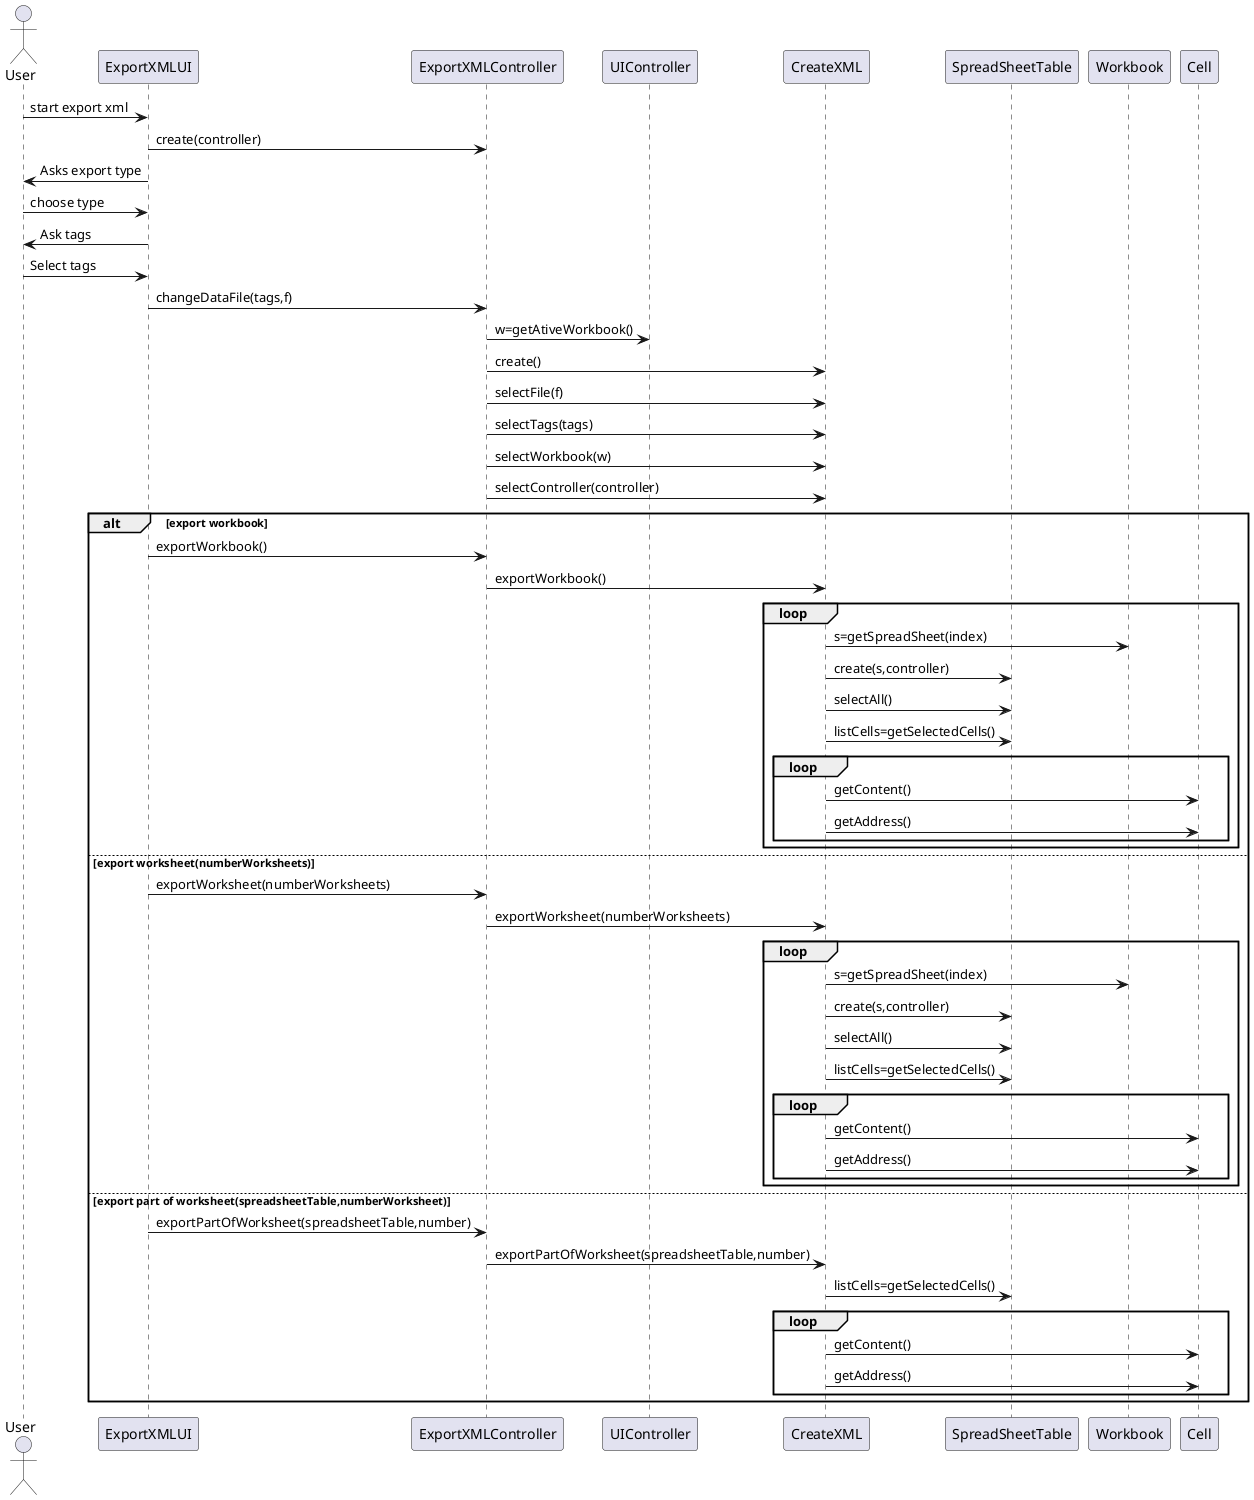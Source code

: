 
@startuml
actor User
participant ExportXMLUI as ui
participant ExportXMLController as controller
participant UIController as uiController
participant CreateXML as crtXML
participant SpreadSheetTable as table
participant Workbook as w
participant Cell as cell

User->ui:start export xml
ui->controller:create(controller)
ui->User: Asks export type
User->ui:choose type
ui->User:Ask tags
User->ui:Select tags
ui->controller:changeDataFile(tags,f)
controller->uiController:w=getAtiveWorkbook()
controller->crtXML:create()
controller->crtXML:selectFile(f)
controller->crtXML:selectTags(tags)
controller->crtXML:selectWorkbook(w)
controller->crtXML:selectController(controller)


alt export workbook
    ui->controller:exportWorkbook()
    controller->crtXML:exportWorkbook()
    loop
        crtXML->w:s=getSpreadSheet(index)
        crtXML->table:create(s,controller)
        crtXML->table:selectAll()
        crtXML->table:listCells=getSelectedCells()
        loop
            crtXML->cell:getContent()
            crtXML->cell:getAddress()
    end
end
else export worksheet(numberWorksheets)
    ui->controller:exportWorksheet(numberWorksheets)
    controller->crtXML:exportWorksheet(numberWorksheets)
    loop
        crtXML->w:s=getSpreadSheet(index)
        crtXML->table:create(s,controller)
        crtXML->table:selectAll()
        crtXML->table:listCells=getSelectedCells()
        loop
            crtXML->cell:getContent()
            crtXML->cell:getAddress()
        end
    end

else export part of worksheet(spreadsheetTable,numberWorksheet)
    ui->controller:exportPartOfWorksheet(spreadsheetTable,number)
    controller->crtXML:exportPartOfWorksheet(spreadsheetTable,number)
    crtXML->table:listCells=getSelectedCells()
    loop
        crtXML->cell:getContent()
        crtXML->cell:getAddress()
    end
end


@enduml
